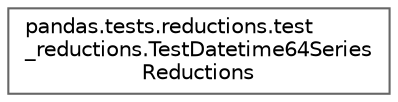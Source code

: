 digraph "Graphical Class Hierarchy"
{
 // LATEX_PDF_SIZE
  bgcolor="transparent";
  edge [fontname=Helvetica,fontsize=10,labelfontname=Helvetica,labelfontsize=10];
  node [fontname=Helvetica,fontsize=10,shape=box,height=0.2,width=0.4];
  rankdir="LR";
  Node0 [id="Node000000",label="pandas.tests.reductions.test\l_reductions.TestDatetime64Series\lReductions",height=0.2,width=0.4,color="grey40", fillcolor="white", style="filled",URL="$d9/dbb/classpandas_1_1tests_1_1reductions_1_1test__reductions_1_1TestDatetime64SeriesReductions.html",tooltip=" "];
}
